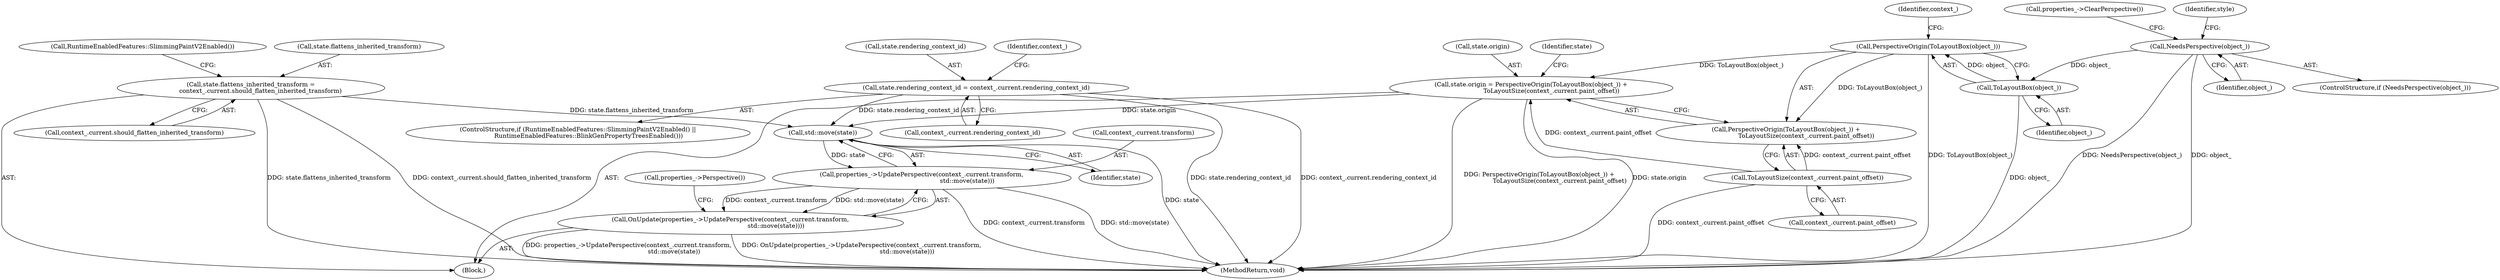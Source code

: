 digraph "1_Chrome_f911e11e7f6b5c0d6f5ee694a9871de6619889f7_12@API" {
"1000161" [label="(Call,std::move(state))"];
"1000132" [label="(Call,state.flattens_inherited_transform =\n          context_.current.should_flatten_inherited_transform)"];
"1000118" [label="(Call,state.origin = PerspectiveOrigin(ToLayoutBox(object_)) +\n                     ToLayoutSize(context_.current.paint_offset))"];
"1000123" [label="(Call,PerspectiveOrigin(ToLayoutBox(object_)))"];
"1000124" [label="(Call,ToLayoutBox(object_))"];
"1000108" [label="(Call,NeedsPerspective(object_))"];
"1000126" [label="(Call,ToLayoutSize(context_.current.paint_offset))"];
"1000145" [label="(Call,state.rendering_context_id = context_.current.rendering_context_id)"];
"1000155" [label="(Call,properties_->UpdatePerspective(context_.current.transform,\n                                               std::move(state)))"];
"1000154" [label="(Call,OnUpdate(properties_->UpdatePerspective(context_.current.transform,\n                                               std::move(state))))"];
"1000166" [label="(Call,properties_->ClearPerspective())"];
"1000126" [label="(Call,ToLayoutSize(context_.current.paint_offset))"];
"1000122" [label="(Call,PerspectiveOrigin(ToLayoutBox(object_)) +\n                     ToLayoutSize(context_.current.paint_offset))"];
"1000143" [label="(Call,RuntimeEnabledFeatures::SlimmingPaintV2Enabled())"];
"1000155" [label="(Call,properties_->UpdatePerspective(context_.current.transform,\n                                               std::move(state)))"];
"1000109" [label="(Identifier,object_)"];
"1000141" [label="(ControlStructure,if (RuntimeEnabledFeatures::SlimmingPaintV2Enabled() ||\n           RuntimeEnabledFeatures::BlinkGenPropertyTreesEnabled()))"];
"1000110" [label="(Block,)"];
"1000113" [label="(Identifier,style)"];
"1000184" [label="(MethodReturn,void)"];
"1000161" [label="(Call,std::move(state))"];
"1000156" [label="(Call,context_.current.transform)"];
"1000119" [label="(Call,state.origin)"];
"1000118" [label="(Call,state.origin = PerspectiveOrigin(ToLayoutBox(object_)) +\n                     ToLayoutSize(context_.current.paint_offset))"];
"1000136" [label="(Call,context_.current.should_flatten_inherited_transform)"];
"1000108" [label="(Call,NeedsPerspective(object_))"];
"1000146" [label="(Call,state.rendering_context_id)"];
"1000124" [label="(Call,ToLayoutBox(object_))"];
"1000129" [label="(Identifier,context_)"];
"1000133" [label="(Call,state.flattens_inherited_transform)"];
"1000107" [label="(ControlStructure,if (NeedsPerspective(object_)))"];
"1000125" [label="(Identifier,object_)"];
"1000162" [label="(Identifier,state)"];
"1000127" [label="(Call,context_.current.paint_offset)"];
"1000168" [label="(Call,properties_->Perspective())"];
"1000149" [label="(Call,context_.current.rendering_context_id)"];
"1000154" [label="(Call,OnUpdate(properties_->UpdatePerspective(context_.current.transform,\n                                               std::move(state))))"];
"1000134" [label="(Identifier,state)"];
"1000132" [label="(Call,state.flattens_inherited_transform =\n          context_.current.should_flatten_inherited_transform)"];
"1000145" [label="(Call,state.rendering_context_id = context_.current.rendering_context_id)"];
"1000158" [label="(Identifier,context_)"];
"1000123" [label="(Call,PerspectiveOrigin(ToLayoutBox(object_)))"];
"1000161" -> "1000155"  [label="AST: "];
"1000161" -> "1000162"  [label="CFG: "];
"1000162" -> "1000161"  [label="AST: "];
"1000155" -> "1000161"  [label="CFG: "];
"1000161" -> "1000184"  [label="DDG: state"];
"1000161" -> "1000155"  [label="DDG: state"];
"1000132" -> "1000161"  [label="DDG: state.flattens_inherited_transform"];
"1000118" -> "1000161"  [label="DDG: state.origin"];
"1000145" -> "1000161"  [label="DDG: state.rendering_context_id"];
"1000132" -> "1000110"  [label="AST: "];
"1000132" -> "1000136"  [label="CFG: "];
"1000133" -> "1000132"  [label="AST: "];
"1000136" -> "1000132"  [label="AST: "];
"1000143" -> "1000132"  [label="CFG: "];
"1000132" -> "1000184"  [label="DDG: state.flattens_inherited_transform"];
"1000132" -> "1000184"  [label="DDG: context_.current.should_flatten_inherited_transform"];
"1000118" -> "1000110"  [label="AST: "];
"1000118" -> "1000122"  [label="CFG: "];
"1000119" -> "1000118"  [label="AST: "];
"1000122" -> "1000118"  [label="AST: "];
"1000134" -> "1000118"  [label="CFG: "];
"1000118" -> "1000184"  [label="DDG: state.origin"];
"1000118" -> "1000184"  [label="DDG: PerspectiveOrigin(ToLayoutBox(object_)) +\n                     ToLayoutSize(context_.current.paint_offset)"];
"1000123" -> "1000118"  [label="DDG: ToLayoutBox(object_)"];
"1000126" -> "1000118"  [label="DDG: context_.current.paint_offset"];
"1000123" -> "1000122"  [label="AST: "];
"1000123" -> "1000124"  [label="CFG: "];
"1000124" -> "1000123"  [label="AST: "];
"1000129" -> "1000123"  [label="CFG: "];
"1000123" -> "1000184"  [label="DDG: ToLayoutBox(object_)"];
"1000123" -> "1000122"  [label="DDG: ToLayoutBox(object_)"];
"1000124" -> "1000123"  [label="DDG: object_"];
"1000124" -> "1000125"  [label="CFG: "];
"1000125" -> "1000124"  [label="AST: "];
"1000124" -> "1000184"  [label="DDG: object_"];
"1000108" -> "1000124"  [label="DDG: object_"];
"1000108" -> "1000107"  [label="AST: "];
"1000108" -> "1000109"  [label="CFG: "];
"1000109" -> "1000108"  [label="AST: "];
"1000113" -> "1000108"  [label="CFG: "];
"1000166" -> "1000108"  [label="CFG: "];
"1000108" -> "1000184"  [label="DDG: NeedsPerspective(object_)"];
"1000108" -> "1000184"  [label="DDG: object_"];
"1000126" -> "1000122"  [label="AST: "];
"1000126" -> "1000127"  [label="CFG: "];
"1000127" -> "1000126"  [label="AST: "];
"1000122" -> "1000126"  [label="CFG: "];
"1000126" -> "1000184"  [label="DDG: context_.current.paint_offset"];
"1000126" -> "1000122"  [label="DDG: context_.current.paint_offset"];
"1000145" -> "1000141"  [label="AST: "];
"1000145" -> "1000149"  [label="CFG: "];
"1000146" -> "1000145"  [label="AST: "];
"1000149" -> "1000145"  [label="AST: "];
"1000158" -> "1000145"  [label="CFG: "];
"1000145" -> "1000184"  [label="DDG: context_.current.rendering_context_id"];
"1000145" -> "1000184"  [label="DDG: state.rendering_context_id"];
"1000155" -> "1000154"  [label="AST: "];
"1000156" -> "1000155"  [label="AST: "];
"1000154" -> "1000155"  [label="CFG: "];
"1000155" -> "1000184"  [label="DDG: context_.current.transform"];
"1000155" -> "1000184"  [label="DDG: std::move(state)"];
"1000155" -> "1000154"  [label="DDG: context_.current.transform"];
"1000155" -> "1000154"  [label="DDG: std::move(state)"];
"1000154" -> "1000110"  [label="AST: "];
"1000168" -> "1000154"  [label="CFG: "];
"1000154" -> "1000184"  [label="DDG: OnUpdate(properties_->UpdatePerspective(context_.current.transform,\n                                               std::move(state)))"];
"1000154" -> "1000184"  [label="DDG: properties_->UpdatePerspective(context_.current.transform,\n                                               std::move(state))"];
}

